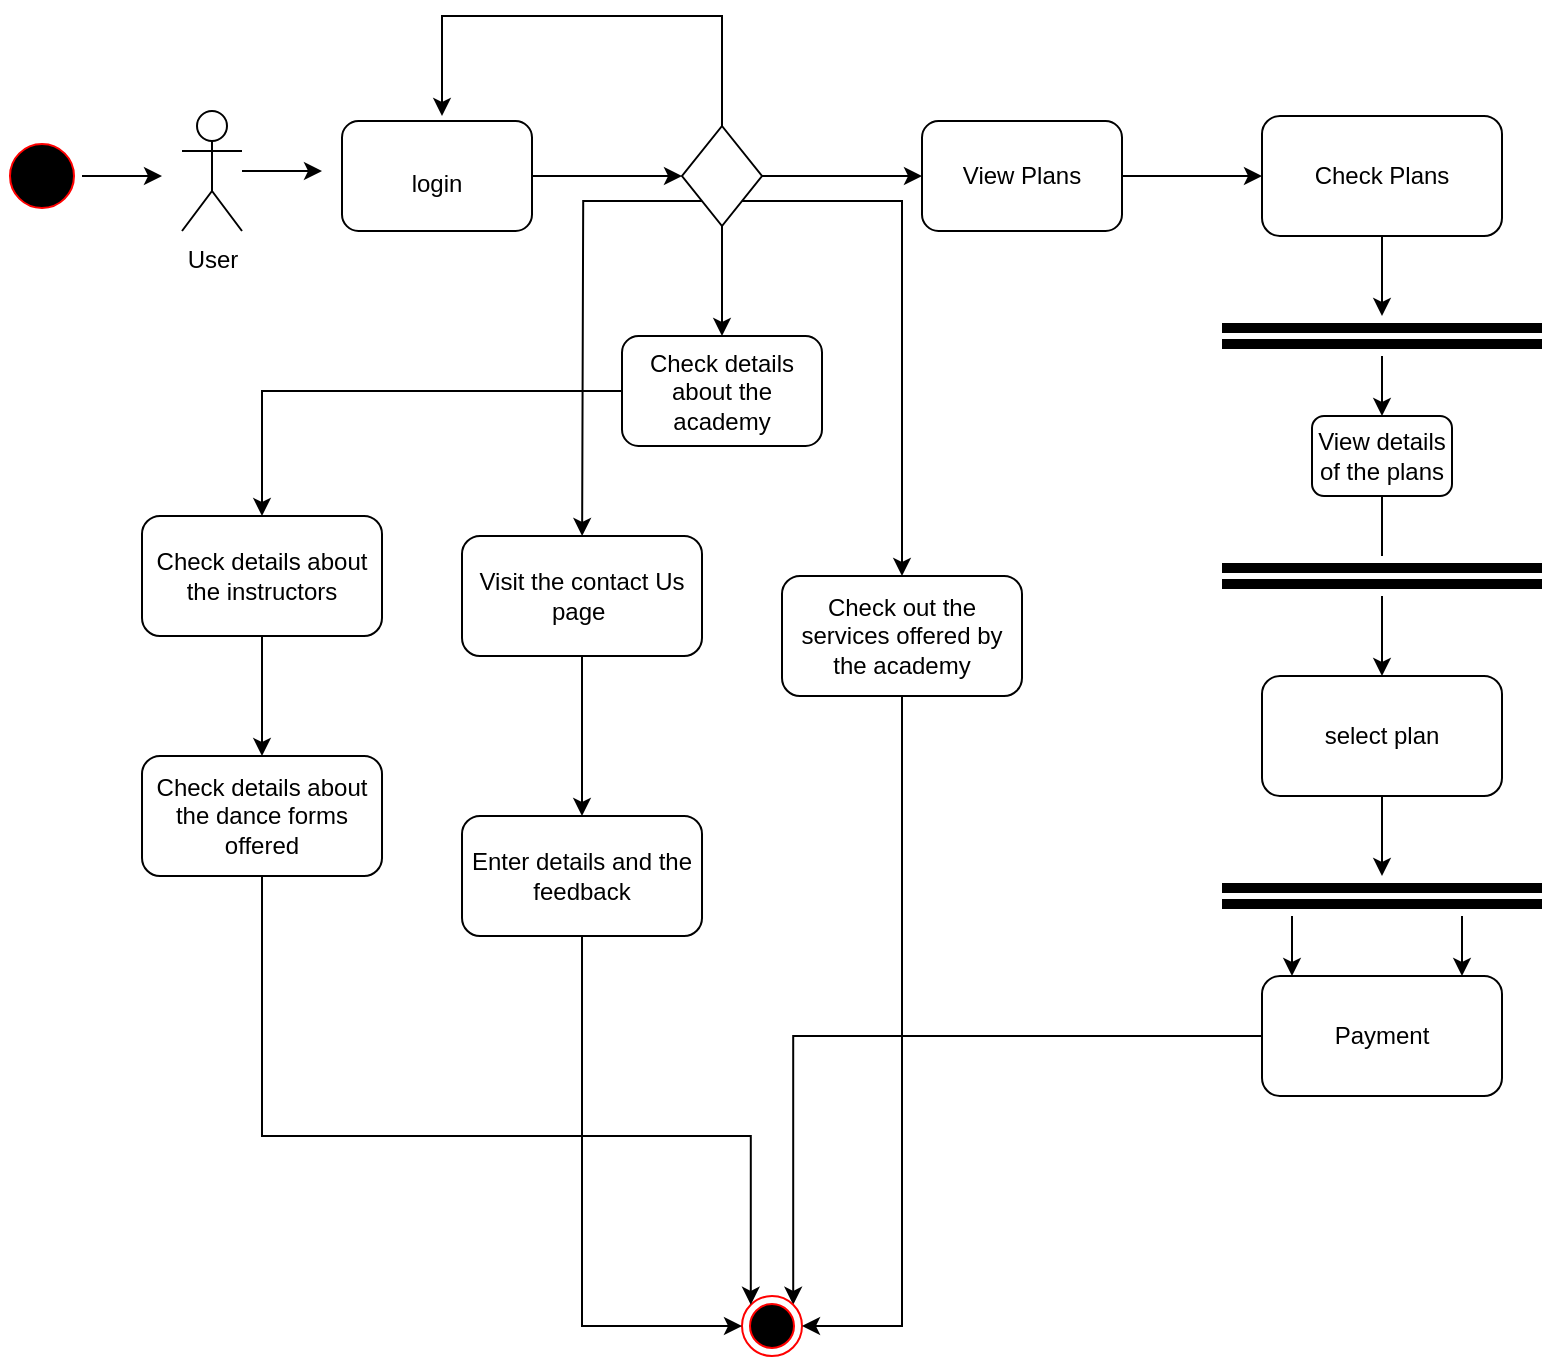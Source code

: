 <mxfile version="17.1.2" type="device"><diagram id="qmPC0RGSbPb1nTU4XPhG" name="Page-1"><mxGraphModel dx="2272" dy="747" grid="1" gridSize="10" guides="1" tooltips="1" connect="1" arrows="1" fold="1" page="1" pageScale="1" pageWidth="850" pageHeight="1100" math="0" shadow="0"><root><mxCell id="0"/><mxCell id="1" parent="0"/><mxCell id="F3HpiKEhZI5I8jeyunij-2" style="edgeStyle=orthogonalEdgeStyle;rounded=0;orthogonalLoop=1;jettySize=auto;html=1;" parent="1" source="vaTrt4Msuzb3bqK8jsrj-2" edge="1"><mxGeometry relative="1" as="geometry"><mxPoint x="30" y="160" as="targetPoint"/></mxGeometry></mxCell><mxCell id="vaTrt4Msuzb3bqK8jsrj-2" value="" style="ellipse;html=1;shape=startState;fillColor=#000000;strokeColor=#ff0000;fontSize=20;" parent="1" vertex="1"><mxGeometry x="-50" y="140" width="40" height="40" as="geometry"/></mxCell><mxCell id="vaTrt4Msuzb3bqK8jsrj-8" value="" style="edgeStyle=orthogonalEdgeStyle;rounded=0;orthogonalLoop=1;jettySize=auto;html=1;" parent="1" source="vaTrt4Msuzb3bqK8jsrj-3" target="vaTrt4Msuzb3bqK8jsrj-7" edge="1"><mxGeometry relative="1" as="geometry"/></mxCell><mxCell id="vaTrt4Msuzb3bqK8jsrj-3" value="&lt;font style=&quot;font-size: 12px&quot;&gt;login&lt;/font&gt;" style="rounded=1;whiteSpace=wrap;html=1;fontSize=20;fillColor=none;strokeColor=default;" parent="1" vertex="1"><mxGeometry x="120" y="132.5" width="95" height="55" as="geometry"/></mxCell><mxCell id="vaTrt4Msuzb3bqK8jsrj-16" value="" style="edgeStyle=orthogonalEdgeStyle;rounded=0;orthogonalLoop=1;jettySize=auto;html=1;" parent="1" source="vaTrt4Msuzb3bqK8jsrj-7" target="vaTrt4Msuzb3bqK8jsrj-15" edge="1"><mxGeometry relative="1" as="geometry"/></mxCell><mxCell id="KeTJXJAcDb9nJe64mQ2M-5" style="edgeStyle=orthogonalEdgeStyle;rounded=0;orthogonalLoop=1;jettySize=auto;html=1;exitX=0;exitY=1;exitDx=0;exitDy=0;" edge="1" parent="1" source="vaTrt4Msuzb3bqK8jsrj-7"><mxGeometry relative="1" as="geometry"><mxPoint x="240.067" y="340" as="targetPoint"/></mxGeometry></mxCell><mxCell id="KeTJXJAcDb9nJe64mQ2M-11" style="edgeStyle=orthogonalEdgeStyle;rounded=0;orthogonalLoop=1;jettySize=auto;html=1;exitX=1;exitY=1;exitDx=0;exitDy=0;" edge="1" parent="1" source="vaTrt4Msuzb3bqK8jsrj-7" target="KeTJXJAcDb9nJe64mQ2M-12"><mxGeometry relative="1" as="geometry"><mxPoint x="400" y="390" as="targetPoint"/></mxGeometry></mxCell><mxCell id="vaTrt4Msuzb3bqK8jsrj-7" value="" style="rhombus;whiteSpace=wrap;html=1;strokeColor=default;fillColor=none;" parent="1" vertex="1"><mxGeometry x="290" y="135" width="40" height="50" as="geometry"/></mxCell><mxCell id="vaTrt4Msuzb3bqK8jsrj-13" value="" style="endArrow=classic;html=1;rounded=0;exitX=0.5;exitY=0;exitDx=0;exitDy=0;" parent="1" source="vaTrt4Msuzb3bqK8jsrj-7" edge="1"><mxGeometry width="50" height="50" relative="1" as="geometry"><mxPoint x="290" y="130" as="sourcePoint"/><mxPoint x="170" y="130" as="targetPoint"/><Array as="points"><mxPoint x="310" y="80"/><mxPoint x="170" y="80"/></Array></mxGeometry></mxCell><mxCell id="vaTrt4Msuzb3bqK8jsrj-18" value="" style="edgeStyle=orthogonalEdgeStyle;rounded=0;orthogonalLoop=1;jettySize=auto;html=1;fontSize=12;" parent="1" source="vaTrt4Msuzb3bqK8jsrj-15" target="vaTrt4Msuzb3bqK8jsrj-17" edge="1"><mxGeometry relative="1" as="geometry"/></mxCell><mxCell id="vaTrt4Msuzb3bqK8jsrj-15" value="View Plans" style="rounded=1;whiteSpace=wrap;html=1;fillColor=none;" parent="1" vertex="1"><mxGeometry x="410" y="132.5" width="100" height="55" as="geometry"/></mxCell><mxCell id="vaTrt4Msuzb3bqK8jsrj-17" value="Check Plans" style="rounded=1;whiteSpace=wrap;html=1;fillColor=none;" parent="1" vertex="1"><mxGeometry x="580" y="130" width="120" height="60" as="geometry"/></mxCell><mxCell id="vaTrt4Msuzb3bqK8jsrj-19" value="" style="shape=link;html=1;rounded=0;fontSize=12;strokeColor=#000000;strokeWidth=5;endSize=11;startSize=1;" parent="1" edge="1"><mxGeometry width="100" relative="1" as="geometry"><mxPoint x="560" y="240" as="sourcePoint"/><mxPoint x="720" y="240" as="targetPoint"/></mxGeometry></mxCell><mxCell id="vaTrt4Msuzb3bqK8jsrj-20" value="" style="shape=link;html=1;rounded=0;fontSize=12;startSize=1;endSize=11;strokeColor=#000000;strokeWidth=5;" parent="1" edge="1"><mxGeometry width="100" relative="1" as="geometry"><mxPoint x="560" y="360" as="sourcePoint"/><mxPoint x="720" y="360" as="targetPoint"/></mxGeometry></mxCell><mxCell id="vaTrt4Msuzb3bqK8jsrj-21" value="View details of the plans" style="rounded=1;whiteSpace=wrap;html=1;fontSize=12;strokeColor=default;fillColor=none;" parent="1" vertex="1"><mxGeometry x="605" y="280" width="70" height="40" as="geometry"/></mxCell><mxCell id="vaTrt4Msuzb3bqK8jsrj-24" value="" style="endArrow=classic;html=1;rounded=0;fontSize=12;startSize=6;endSize=6;strokeColor=default;strokeWidth=1;exitX=0.5;exitY=1;exitDx=0;exitDy=0;" parent="1" source="vaTrt4Msuzb3bqK8jsrj-17" edge="1"><mxGeometry width="50" height="50" relative="1" as="geometry"><mxPoint x="610" y="240" as="sourcePoint"/><mxPoint x="640" y="230" as="targetPoint"/></mxGeometry></mxCell><mxCell id="vaTrt4Msuzb3bqK8jsrj-25" value="" style="endArrow=classic;html=1;rounded=0;fontSize=12;startSize=6;endSize=6;strokeColor=default;strokeWidth=1;entryX=0.5;entryY=0;entryDx=0;entryDy=0;" parent="1" target="vaTrt4Msuzb3bqK8jsrj-21" edge="1"><mxGeometry width="50" height="50" relative="1" as="geometry"><mxPoint x="640" y="250" as="sourcePoint"/><mxPoint x="620" y="250" as="targetPoint"/></mxGeometry></mxCell><mxCell id="vaTrt4Msuzb3bqK8jsrj-27" value="" style="endArrow=none;html=1;rounded=0;fontSize=12;startSize=6;endSize=6;strokeColor=default;strokeWidth=1;entryX=0.5;entryY=1;entryDx=0;entryDy=0;" parent="1" edge="1" target="vaTrt4Msuzb3bqK8jsrj-21"><mxGeometry width="50" height="50" relative="1" as="geometry"><mxPoint x="640" y="350" as="sourcePoint"/><mxPoint x="600" y="320" as="targetPoint"/></mxGeometry></mxCell><mxCell id="vaTrt4Msuzb3bqK8jsrj-30" value="select plan" style="rounded=1;whiteSpace=wrap;html=1;fontSize=12;strokeColor=default;fillColor=none;" parent="1" vertex="1"><mxGeometry x="580" y="410" width="120" height="60" as="geometry"/></mxCell><mxCell id="KeTJXJAcDb9nJe64mQ2M-20" style="edgeStyle=orthogonalEdgeStyle;rounded=0;orthogonalLoop=1;jettySize=auto;html=1;exitX=0;exitY=0.5;exitDx=0;exitDy=0;entryX=1;entryY=0;entryDx=0;entryDy=0;" edge="1" parent="1" source="vaTrt4Msuzb3bqK8jsrj-32" target="vaTrt4Msuzb3bqK8jsrj-1"><mxGeometry relative="1" as="geometry"/></mxCell><mxCell id="vaTrt4Msuzb3bqK8jsrj-32" value="Payment" style="whiteSpace=wrap;html=1;fillColor=none;rounded=1;" parent="1" vertex="1"><mxGeometry x="580" y="560" width="120" height="60" as="geometry"/></mxCell><mxCell id="vaTrt4Msuzb3bqK8jsrj-34" value="" style="endArrow=classic;html=1;rounded=0;fontSize=12;startSize=6;endSize=6;strokeColor=default;strokeWidth=1;entryX=0.5;entryY=0;entryDx=0;entryDy=0;" parent="1" target="vaTrt4Msuzb3bqK8jsrj-30" edge="1"><mxGeometry width="50" height="50" relative="1" as="geometry"><mxPoint x="640" y="370" as="sourcePoint"/><mxPoint x="670" y="370" as="targetPoint"/></mxGeometry></mxCell><mxCell id="vaTrt4Msuzb3bqK8jsrj-36" value="" style="shape=link;html=1;rounded=0;fontSize=12;startSize=6;endSize=6;strokeColor=default;strokeWidth=5;" parent="1" edge="1"><mxGeometry width="100" relative="1" as="geometry"><mxPoint x="560" y="520" as="sourcePoint"/><mxPoint x="720" y="520" as="targetPoint"/></mxGeometry></mxCell><mxCell id="vaTrt4Msuzb3bqK8jsrj-37" value="" style="endArrow=classic;html=1;rounded=0;fontSize=12;startSize=6;endSize=6;strokeColor=default;strokeWidth=1;exitX=0.5;exitY=1;exitDx=0;exitDy=0;" parent="1" source="vaTrt4Msuzb3bqK8jsrj-30" edge="1"><mxGeometry width="50" height="50" relative="1" as="geometry"><mxPoint x="610" y="520" as="sourcePoint"/><mxPoint x="640" y="510" as="targetPoint"/></mxGeometry></mxCell><mxCell id="F3HpiKEhZI5I8jeyunij-3" style="edgeStyle=orthogonalEdgeStyle;rounded=0;orthogonalLoop=1;jettySize=auto;html=1;" parent="1" source="F3HpiKEhZI5I8jeyunij-1" edge="1"><mxGeometry relative="1" as="geometry"><mxPoint x="110" y="157.5" as="targetPoint"/></mxGeometry></mxCell><mxCell id="F3HpiKEhZI5I8jeyunij-1" value="User" style="shape=umlActor;verticalLabelPosition=bottom;verticalAlign=top;html=1;outlineConnect=0;" parent="1" vertex="1"><mxGeometry x="40" y="127.5" width="30" height="60" as="geometry"/></mxCell><mxCell id="iwyCDd-eKUQRJO6H7f_z-1" value="" style="endArrow=classic;html=1;rounded=0;entryX=0.5;entryY=0;entryDx=0;entryDy=0;" parent="1" edge="1"><mxGeometry width="50" height="50" relative="1" as="geometry"><mxPoint x="595" y="530" as="sourcePoint"/><mxPoint x="595" y="560" as="targetPoint"/></mxGeometry></mxCell><mxCell id="iwyCDd-eKUQRJO6H7f_z-2" value="" style="endArrow=classic;html=1;rounded=0;entryX=0.5;entryY=0;entryDx=0;entryDy=0;" parent="1" edge="1"><mxGeometry width="50" height="50" relative="1" as="geometry"><mxPoint x="680" y="530" as="sourcePoint"/><mxPoint x="680" y="560" as="targetPoint"/></mxGeometry></mxCell><mxCell id="vaTrt4Msuzb3bqK8jsrj-1" value="" style="ellipse;html=1;shape=endState;fillColor=#000000;strokeColor=#ff0000;" parent="1" vertex="1"><mxGeometry x="320" y="720" width="30" height="30" as="geometry"/></mxCell><mxCell id="KeTJXJAcDb9nJe64mQ2M-3" value="" style="endArrow=classic;html=1;rounded=0;exitX=0.5;exitY=1;exitDx=0;exitDy=0;" edge="1" parent="1" source="vaTrt4Msuzb3bqK8jsrj-7"><mxGeometry width="50" height="50" relative="1" as="geometry"><mxPoint x="360" y="340" as="sourcePoint"/><mxPoint x="310" y="240" as="targetPoint"/></mxGeometry></mxCell><mxCell id="KeTJXJAcDb9nJe64mQ2M-15" style="edgeStyle=orthogonalEdgeStyle;rounded=0;orthogonalLoop=1;jettySize=auto;html=1;exitX=0;exitY=0.5;exitDx=0;exitDy=0;" edge="1" parent="1" source="KeTJXJAcDb9nJe64mQ2M-4" target="KeTJXJAcDb9nJe64mQ2M-16"><mxGeometry relative="1" as="geometry"><mxPoint x="80" y="360" as="targetPoint"/></mxGeometry></mxCell><mxCell id="KeTJXJAcDb9nJe64mQ2M-4" value="Check details about the academy" style="rounded=1;whiteSpace=wrap;html=1;fillColor=none;" vertex="1" parent="1"><mxGeometry x="260" y="240" width="100" height="55" as="geometry"/></mxCell><mxCell id="KeTJXJAcDb9nJe64mQ2M-9" style="edgeStyle=orthogonalEdgeStyle;rounded=0;orthogonalLoop=1;jettySize=auto;html=1;exitX=0.5;exitY=1;exitDx=0;exitDy=0;" edge="1" parent="1" source="KeTJXJAcDb9nJe64mQ2M-7" target="KeTJXJAcDb9nJe64mQ2M-10"><mxGeometry relative="1" as="geometry"><mxPoint x="240.333" y="440" as="targetPoint"/></mxGeometry></mxCell><mxCell id="KeTJXJAcDb9nJe64mQ2M-7" value="Visit the contact Us page&amp;nbsp;" style="rounded=1;whiteSpace=wrap;html=1;" vertex="1" parent="1"><mxGeometry x="180" y="340" width="120" height="60" as="geometry"/></mxCell><mxCell id="KeTJXJAcDb9nJe64mQ2M-13" style="edgeStyle=orthogonalEdgeStyle;rounded=0;orthogonalLoop=1;jettySize=auto;html=1;exitX=0.5;exitY=1;exitDx=0;exitDy=0;entryX=0;entryY=0.5;entryDx=0;entryDy=0;" edge="1" parent="1" source="KeTJXJAcDb9nJe64mQ2M-10" target="vaTrt4Msuzb3bqK8jsrj-1"><mxGeometry relative="1" as="geometry"/></mxCell><mxCell id="KeTJXJAcDb9nJe64mQ2M-10" value="Enter details and the feedback" style="rounded=1;whiteSpace=wrap;html=1;" vertex="1" parent="1"><mxGeometry x="180.003" y="480" width="120" height="60" as="geometry"/></mxCell><mxCell id="KeTJXJAcDb9nJe64mQ2M-14" style="edgeStyle=orthogonalEdgeStyle;rounded=0;orthogonalLoop=1;jettySize=auto;html=1;exitX=0.5;exitY=1;exitDx=0;exitDy=0;entryX=1;entryY=0.5;entryDx=0;entryDy=0;" edge="1" parent="1" source="KeTJXJAcDb9nJe64mQ2M-12" target="vaTrt4Msuzb3bqK8jsrj-1"><mxGeometry relative="1" as="geometry"/></mxCell><mxCell id="KeTJXJAcDb9nJe64mQ2M-12" value="Check out the services offered by the academy" style="rounded=1;whiteSpace=wrap;html=1;" vertex="1" parent="1"><mxGeometry x="340" y="360" width="120" height="60" as="geometry"/></mxCell><mxCell id="KeTJXJAcDb9nJe64mQ2M-17" style="edgeStyle=orthogonalEdgeStyle;rounded=0;orthogonalLoop=1;jettySize=auto;html=1;exitX=0.5;exitY=1;exitDx=0;exitDy=0;" edge="1" parent="1" source="KeTJXJAcDb9nJe64mQ2M-16" target="KeTJXJAcDb9nJe64mQ2M-18"><mxGeometry relative="1" as="geometry"><mxPoint x="80.333" y="440" as="targetPoint"/></mxGeometry></mxCell><mxCell id="KeTJXJAcDb9nJe64mQ2M-16" value="Check details about the instructors" style="rounded=1;whiteSpace=wrap;html=1;" vertex="1" parent="1"><mxGeometry x="20" y="330" width="120" height="60" as="geometry"/></mxCell><mxCell id="KeTJXJAcDb9nJe64mQ2M-19" style="edgeStyle=orthogonalEdgeStyle;rounded=0;orthogonalLoop=1;jettySize=auto;html=1;exitX=0.5;exitY=1;exitDx=0;exitDy=0;entryX=0;entryY=0;entryDx=0;entryDy=0;" edge="1" parent="1" source="KeTJXJAcDb9nJe64mQ2M-18" target="vaTrt4Msuzb3bqK8jsrj-1"><mxGeometry relative="1" as="geometry"><Array as="points"><mxPoint x="80" y="640"/><mxPoint x="324" y="640"/></Array></mxGeometry></mxCell><mxCell id="KeTJXJAcDb9nJe64mQ2M-18" value="Check details about the dance forms offered" style="rounded=1;whiteSpace=wrap;html=1;" vertex="1" parent="1"><mxGeometry x="20.003" y="450" width="120" height="60" as="geometry"/></mxCell></root></mxGraphModel></diagram></mxfile>